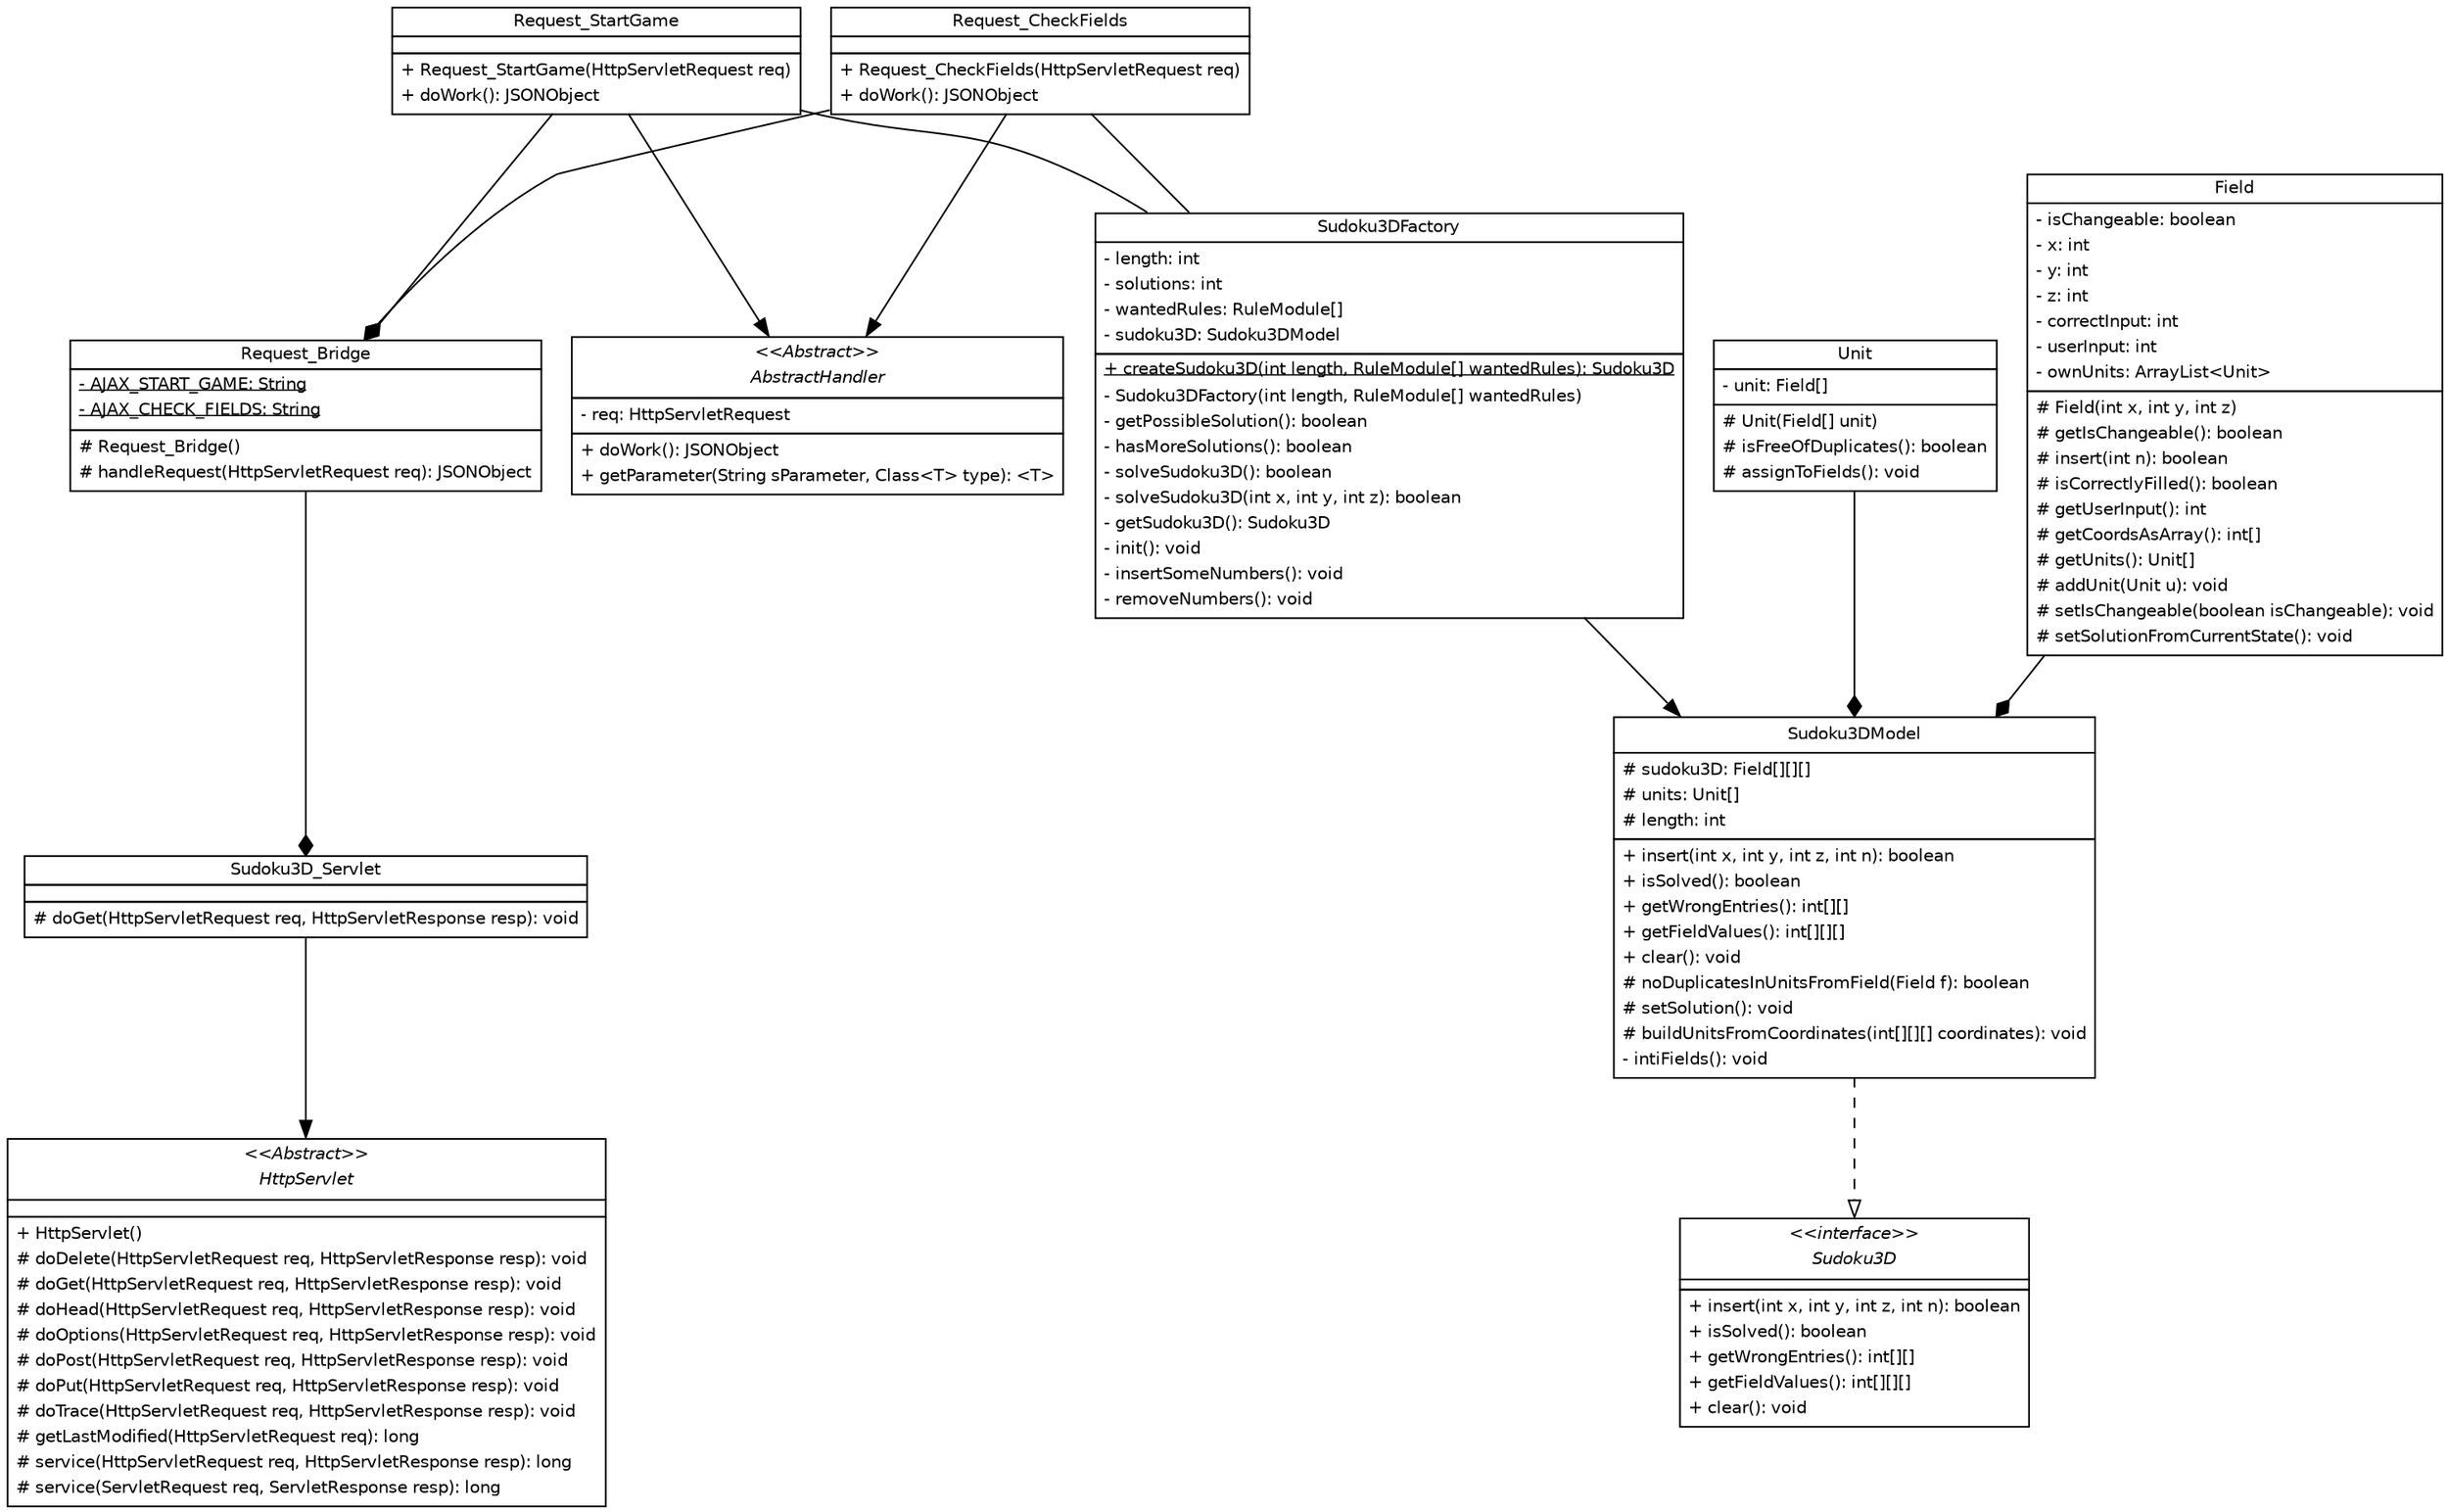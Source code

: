 digraph G {
    fontname = "Bitstream Vera Sans"
    fontsize = 8

    node [
        fontname = "Bitstream Vera Sans"
        fontsize = 10
        shape = none width=0 height=0 margin=0
    ]

    edge [
        fontname = "Bitstream Vera Sans"
        fontsize = 10
    ]

    subgraph packagemodel{

        field [
            label =
            <<table border="0" cellspacing="0" cellborder="1">
                <tr>
                    <td>Field</td>
                </tr>
                <tr>
                    <td>
                        <table border="0" cellspacing="0" cellborder="0">
                            <tr><td align="left">- isChangeable: boolean</td></tr>
                            <tr><td align="left">- x: int</td></tr>
                            <tr><td align="left">- y: int</td></tr>
                            <tr><td align="left">- z: int</td></tr>
                            <tr><td align="left">- correctInput: int</td></tr>
                            <tr><td align="left">- userInput: int</td></tr>
                            <tr><td align="left">- ownUnits: ArrayList&lt;Unit&gt;</td></tr>
                        </table>
                    </td>
                </tr>
                <tr>
                    <td>
                        <table border="0" cellspacing="0" cellborder="0">
                            <tr><td align="left"># Field(int x, int y, int z)</td></tr>
                            <tr><td align="left"># getIsChangeable(): boolean</td></tr>
                            <tr><td align="left"># insert(int n): boolean</td></tr>
                            <tr><td align="left"># isCorrectlyFilled(): boolean</td></tr>
                            <tr><td align="left"># getUserInput(): int</td></tr>
                            <tr><td align="left"># getCoordsAsArray(): int[]</td></tr>
                            <tr><td align="left"># getUnits(): Unit[]</td></tr>
                            <tr><td align="left"># addUnit(Unit u): void</td></tr>
                            <tr><td align="left"># setIsChangeable(boolean isChangeable): void</td></tr>
                            <tr><td align="left"># setSolutionFromCurrentState(): void</td></tr>
                        </table>
                    </td>
                </tr>
            </table>>
        ]

        sudoku3d [
            label =
            <<table border="0" cellspacing="0" cellborder="1">
                <tr>
                    <td>
                        <table border="0" cellspacing="0" cellborder="0">
                            <tr><td align="center"><i>&lt;&lt;interface&gt;&gt;</i></td></tr>
                            <tr><td align="center"><i>Sudoku3D</i></td></tr>
                        </table>
                    </td>
                </tr>
                <tr>
                    <td></td>
                </tr>
                <tr>
                    <td>
                        <table border="0" cellspacing="0" cellborder="0">
                            <tr><td align="left">+ insert(int x, int y, int z, int n): boolean</td></tr>
                            <tr><td align="left">+ isSolved(): boolean</td></tr>
                            <tr><td align="left">+ getWrongEntries(): int[][]</td></tr>
                            <tr><td align="left">+ getFieldValues(): int[][][]</td></tr>
                            <tr><td align="left">+ clear(): void</td></tr>
                        </table>
                    </td>
                </tr>
            </table>>
        ]

        sudoku3dfactory [
            label =
            <<table border="0" cellspacing="0" cellborder="1">
                <tr>
                    <td>Sudoku3DFactory</td>
                </tr>
                <tr>
                    <td>
                        <table border="0" cellspacing="0" cellborder="0">
                            <tr><td align="left">- length: int</td></tr>
                            <tr><td align="left">- solutions: int</td></tr>
                            <tr><td align="left">- wantedRules: RuleModule[]</td></tr>
                            <tr><td align="left">- sudoku3D: Sudoku3DModel</td></tr>
                        </table>
                    </td>
                </tr>
                <tr>
                    <td>
                        <table border="0" cellspacing="0" cellborder="0">
                            <tr><td align="left"><u>+ createSudoku3D(int length, RuleModule[] wantedRules): Sudoku3D</u></td></tr>
                            <tr><td align="left">- Sudoku3DFactory(int length, RuleModule[] wantedRules)</td></tr>
                            <tr><td align="left">- getPossibleSolution(): boolean</td></tr>
                            <tr><td align="left">- hasMoreSolutions(): boolean</td></tr>
                            <tr><td align="left">- solveSudoku3D(): boolean</td></tr>
                            <tr><td align="left">- solveSudoku3D(int x, int y, int z): boolean</td></tr>
                            <tr><td align="left">- getSudoku3D(): Sudoku3D</td></tr>
                            <tr><td align="left">- init(): void</td></tr>
                            <tr><td align="left">- insertSomeNumbers(): void</td></tr>
                            <tr><td align="left">- removeNumbers(): void</td></tr>
                        </table>
                    </td>
                </tr>
            </table>>
        ]

        sudoku3dmodel [
            label =
            <<table border="0" cellspacing="0" cellborder="1">
                <tr>
                    <td>
                        <table border="0" cellspacing="0" cellborder="0">
                            <tr><td align="center">Sudoku3DModel</td></tr>
                        </table>
                    </td>
                </tr>
                <tr>
                    <td>
                        <table border="0" cellspacing="0" cellborder="0">
                            <tr><td align="left"># sudoku3D: Field[][][]</td></tr>
                            <tr><td align="left"># units: Unit[]</td></tr>
                            <tr><td align="left"># length: int</td></tr>
                        </table>
                    </td>
                </tr>
                <tr>
                    <td>
                        <table border="0" cellspacing="0" cellborder="0">
                            <tr><td align="left">+ insert(int x, int y, int z, int n): boolean</td></tr>
                            <tr><td align="left">+ isSolved(): boolean</td></tr>
                            <tr><td align="left">+ getWrongEntries(): int[][]</td></tr>
                            <tr><td align="left">+ getFieldValues(): int[][][]</td></tr>
                            <tr><td align="left">+ clear(): void</td></tr>
                            <tr><td align="left"># noDuplicatesInUnitsFromField(Field f): boolean</td></tr>
                            <tr><td align="left"># setSolution(): void</td></tr>
                            <tr><td align="left"># buildUnitsFromCoordinates(int[][][] coordinates): void</td></tr>
                            <tr><td align="left">- intiFields(): void</td></tr>
                        </table>
                    </td>
                </tr>
            </table>>
        ]

        unit [
            label =
            <<table border="0" cellspacing="0" cellborder="1">
                <tr>
                    <td>Unit</td>
                </tr>
                <tr>
                    <td>
                        <table border="0" cellspacing="0" cellborder="0">
                            <tr><td align="left">- unit: Field[]</td></tr>
                        </table>
                    </td>
                </tr>
                <tr>
                    <td>
                        <table border="0" cellspacing="0" cellborder="0">
                            <tr><td align="left"># Unit(Field[] unit)</td></tr>
                            <tr><td align="left"># isFreeOfDuplicates(): boolean</td></tr>
                            <tr><td align="left"># assignToFields(): void</td></tr>
                        </table>
                    </td>
                </tr>
            </table>>
        ]
    }

    subgraph packagecontroller{

        request_startgame [
            label =
            <<table border="0" cellspacing="0" cellborder="1">
                <tr>
                    <td>Request_StartGame</td>
                </tr>
                <tr>
                    <td>
                        <table border="0" cellspacing="0" cellborder="0">
                            <tr><td align="left"></td></tr>
                        </table>
                    </td>
                </tr>
                <tr>
                    <td>
                        <table border="0" cellspacing="0" cellborder="0">
                            <tr><td align="left">+ Request_StartGame(HttpServletRequest req)</td></tr>
                            <tr><td align="left">+ doWork(): JSONObject</td></tr>
                        </table>
                    </td>
                </tr>
            </table>>
        ]

        request_checkfields [
            label =
            <<table border="0" cellspacing="0" cellborder="1">
                <tr>
                    <td>Request_CheckFields</td>
                </tr>
                <tr>
                    <td>
                        <table border="0" cellspacing="0" cellborder="0">
                            <tr><td align="left"></td></tr>
                        </table>
                    </td>
                </tr>
                <tr>
                    <td>
                        <table border="0" cellspacing="0" cellborder="0">
                            <tr><td align="left">+ Request_CheckFields(HttpServletRequest req)</td></tr>
                            <tr><td align="left">+ doWork(): JSONObject</td></tr>
                        </table>
                    </td>
                </tr>
            </table>>
        ]

        request_bridge [
            label =
            <<table border="0" cellspacing="0" cellborder="1">
                <tr>
                    <td>Request_Bridge</td>
                </tr>
                <tr>
                    <td>
                        <table border="0" cellspacing="0" cellborder="0">
                            <tr><td align="left"><u>- AJAX_START_GAME: String</u></td></tr>
                            <tr><td align="left"><u>- AJAX_CHECK_FIELDS: String</u></td></tr>
                        </table>
                    </td>
                </tr>
                <tr>
                    <td>
                        <table border="0" cellspacing="0" cellborder="0">
							<tr><td align="left"># Request_Bridge()</td></tr>
                            <tr><td align="left"># handleRequest(HttpServletRequest req): JSONObject</td></tr>
                        </table>
                    </td>
                </tr>
            </table>>
        ]

        abstracthandler [
            label =
            <<table border="0" cellspacing="0" cellborder="1">
                <tr>
                    <td>
                        <table border="0" cellspacing="0" cellborder="0">
                            <tr><td align="center"><i>&lt;&lt;Abstract&gt;&gt;</i></td></tr>
                            <tr><td align="center"><i>AbstractHandler</i></td></tr>
                        </table>
                    </td>
                </tr>
                <tr>
                    <td>
                        <table border="0" cellspacing="0" cellborder="0">
                            <tr><td align="left">- req: HttpServletRequest</td></tr>
                        </table>
                    </td>
                </tr>
                <tr>
                    <td>
                        <table border="0" cellspacing="0" cellborder="0">
                            <tr><td align="left">+ doWork(): JSONObject</td></tr>
                            <tr><td align="left">+ getParameter(String sParameter, Class&lt;T&gt; type): &lt;T&gt;</td></tr>
                        </table>
                    </td>
                </tr>
            </table>>
        ]

        sudoku3D_servlet [
            label =
            <<table border="0" cellspacing="0" cellborder="1">
                <tr>
                    <td>Sudoku3D_Servlet</td>
                </tr>
                <tr>
                    <td>
                        <table border="0" cellspacing="0" cellborder="0">
                            <tr><td align="left"></td></tr>
                        </table>
                    </td>
                </tr>
                <tr>
                    <td>
                        <table border="0" cellspacing="0" cellborder="0">
                            <tr><td align="left"># doGet(HttpServletRequest req, HttpServletResponse resp): void</td></tr>
                        </table>
                    </td>
                </tr>
            </table>>
        ]

        httpservlet [
            label =
            <<table border="0" cellspacing="0" cellborder="1">
                <tr>
                    <td>
                        <table border="0" cellspacing="0" cellborder="0">
                            <tr><td align="center"><i>&lt;&lt;Abstract&gt;&gt;</i></td></tr>
                            <tr><td align="center"><i>HttpServlet</i></td></tr>
                        </table>
					</td>
                </tr>
                <tr>
                    <td>
                        <table border="0" cellspacing="0" cellborder="0">
                            <tr><td align="left"></td></tr>
                        </table>
                    </td>
                </tr>
                <tr>
                    <td>
                        <table border="0" cellspacing="0" cellborder="0">
                            <tr><td align="left">+ HttpServlet()</td></tr>
                            <tr><td align="left"># doDelete(HttpServletRequest req, HttpServletResponse resp): void</td></tr>
                            <tr><td align="left"># doGet(HttpServletRequest req, HttpServletResponse resp): void</td></tr>
                            <tr><td align="left"># doHead(HttpServletRequest req, HttpServletResponse resp): void</td></tr>
                            <tr><td align="left"># doOptions(HttpServletRequest req, HttpServletResponse resp): void</td></tr>
                            <tr><td align="left"># doPost(HttpServletRequest req, HttpServletResponse resp): void</td></tr>
                            <tr><td align="left"># doPut(HttpServletRequest req, HttpServletResponse resp): void</td></tr>
							<tr><td align="left"># doTrace(HttpServletRequest req, HttpServletResponse resp): void</td></tr>
							<tr><td align="left"># getLastModified(HttpServletRequest req): long</td></tr>
							<tr><td align="left"># service(HttpServletRequest req, HttpServletResponse resp): long</td></tr>
							<tr><td align="left"># service(ServletRequest req, ServletResponse resp): long</td></tr>
                        </table>
                    </td>
                </tr>
            </table>>
        ]

        sudoku3dfactory -> sudoku3dmodel
        field -> sudoku3dmodel [arrowhead=diamond]
        unit -> sudoku3dmodel [arrowhead=diamond]
        sudoku3dmodel -> sudoku3d [arrowhead=onormal,style=dashed]
        request_startgame -> abstracthandler
        request_startgame -> sudoku3dfactory [arrowhead=none]
        request_checkfields -> abstracthandler
        request_checkfields -> sudoku3dfactory [arrowhead=none]
        request_startgame -> request_bridge [arrowhead=diamond]
        request_checkfields -> request_bridge [arrowhead=diamond]
        request_bridge -> sudoku3D_servlet [arrowhead=diamond]
        sudoku3D_servlet -> httpservlet
    }
}
